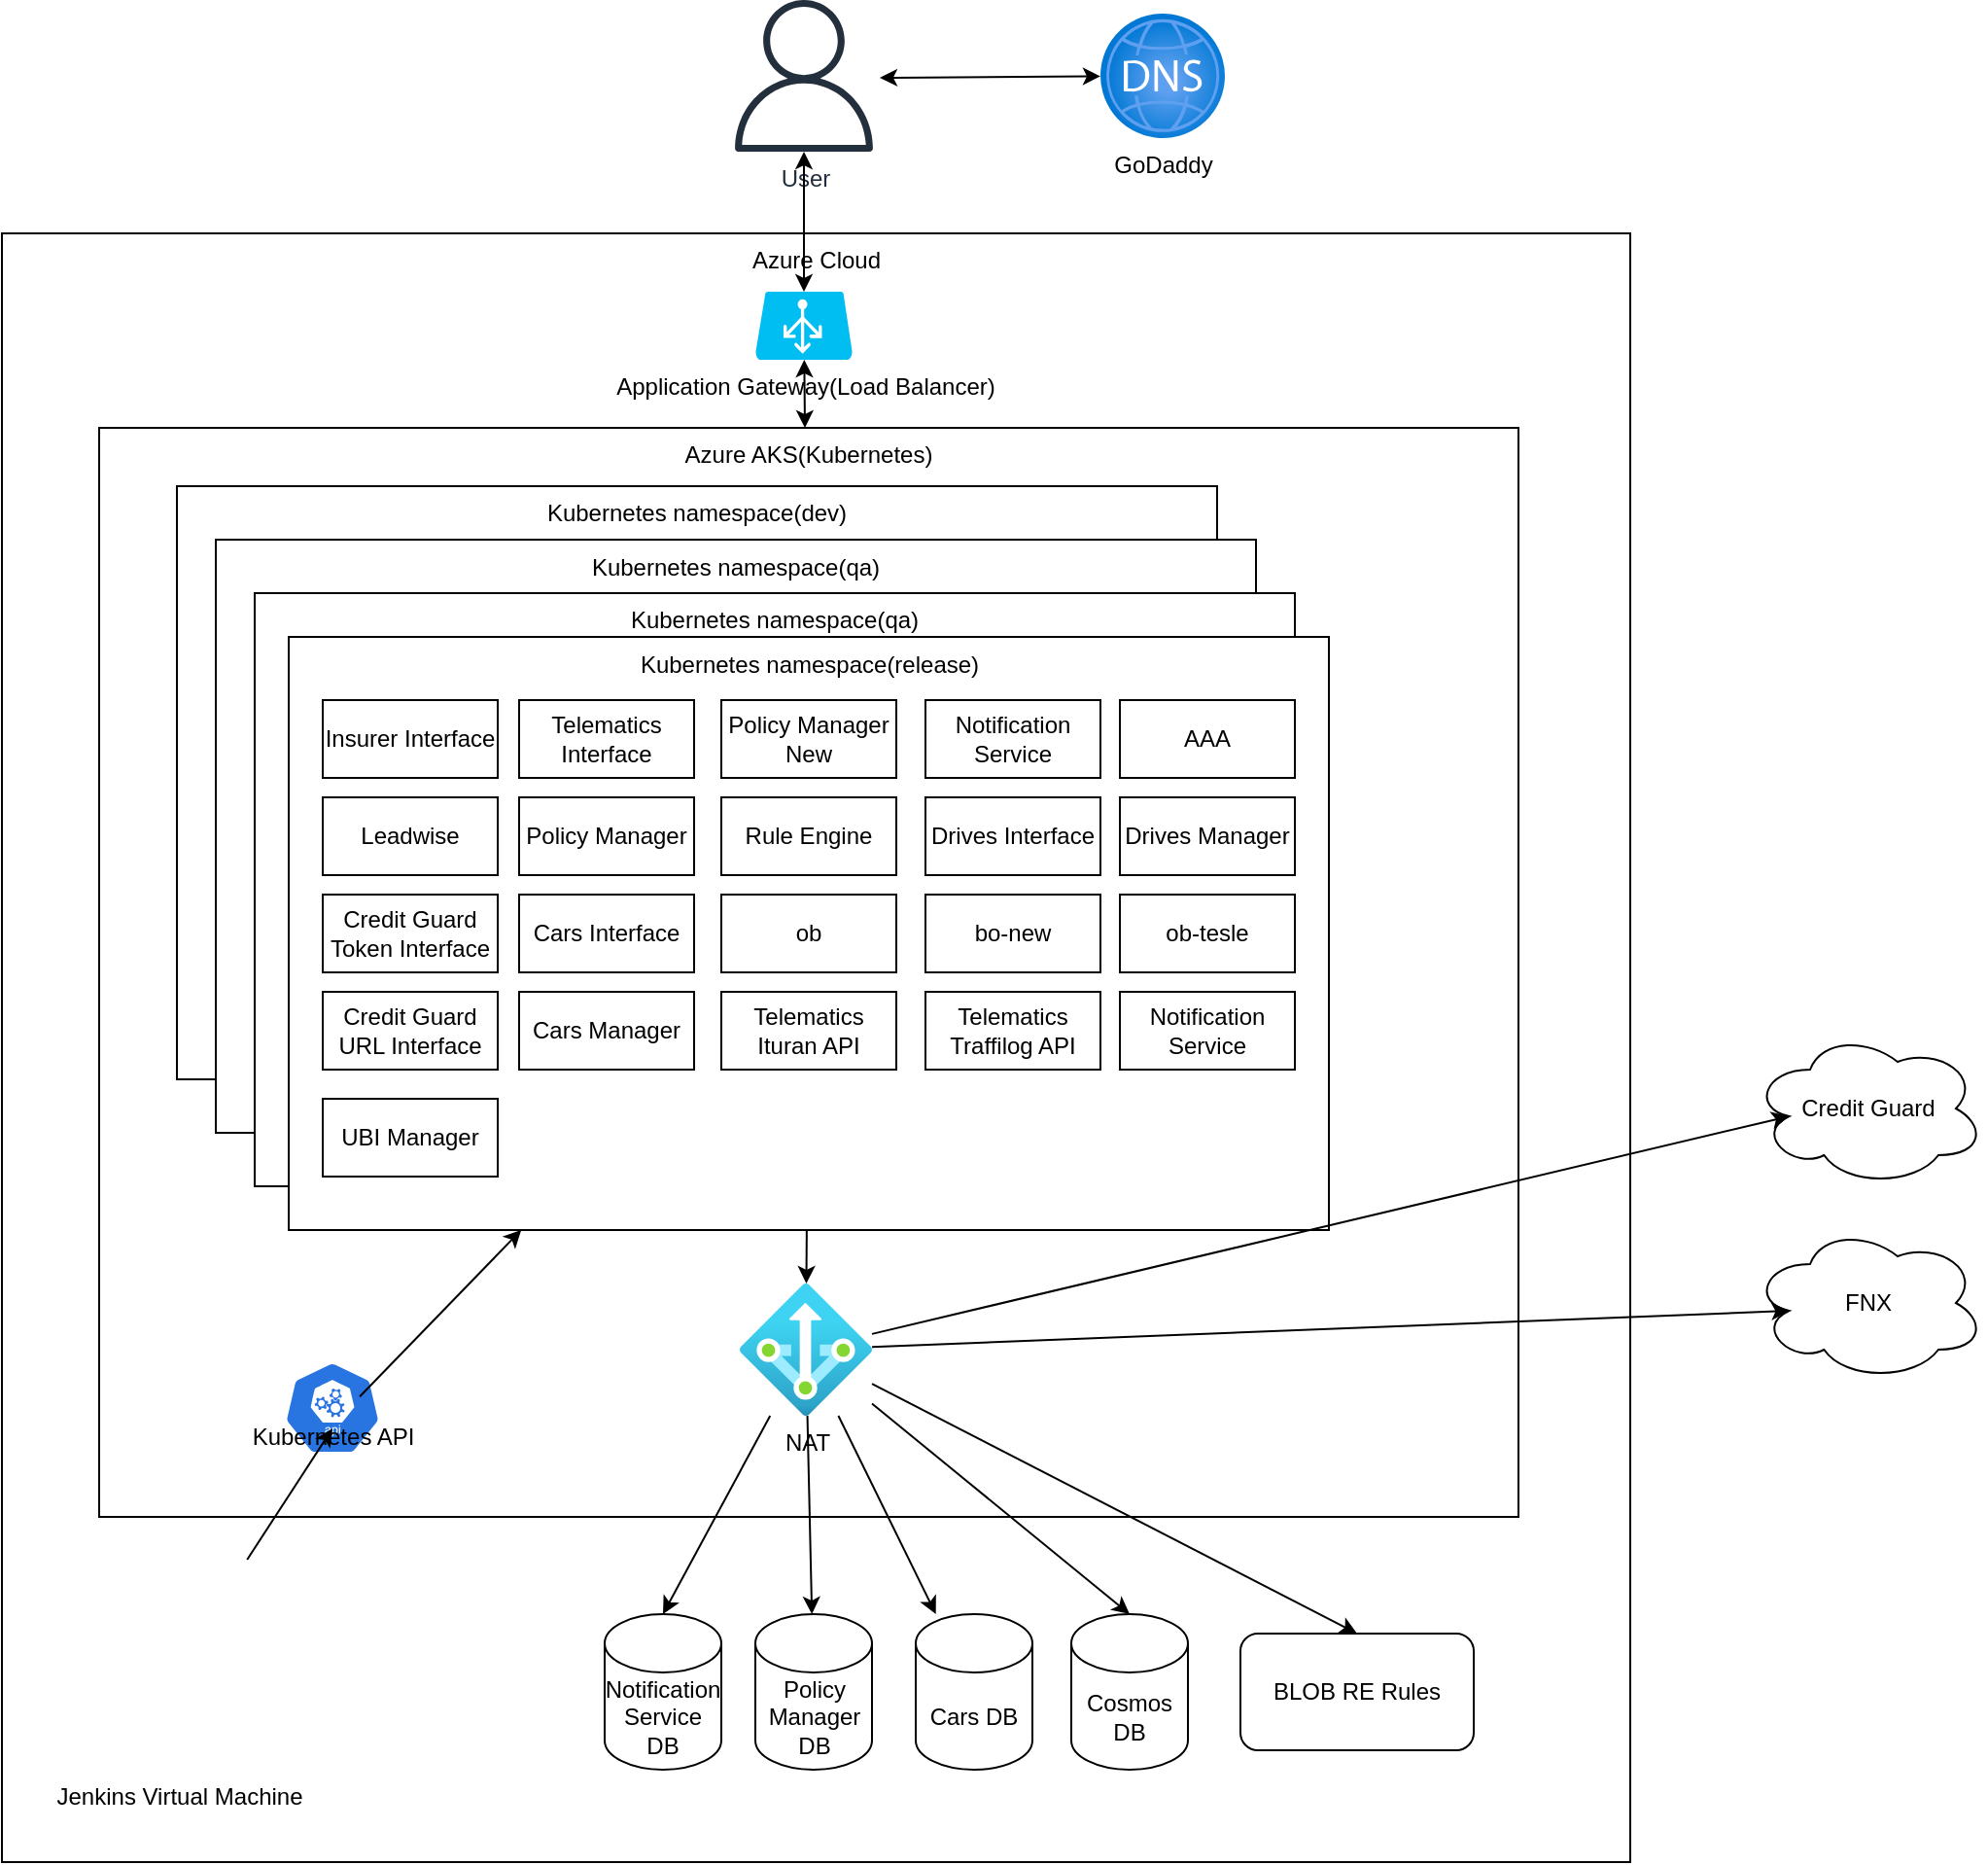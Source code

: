 <mxfile version="17.2.4" type="github">
  <diagram id="-ynK3dG4SO02AhNLkPNo" name="Page-1">
    <mxGraphModel dx="2031" dy="2258" grid="1" gridSize="10" guides="1" tooltips="1" connect="1" arrows="1" fold="1" page="1" pageScale="1" pageWidth="827" pageHeight="1169" math="0" shadow="0">
      <root>
        <mxCell id="0" />
        <mxCell id="1" parent="0" />
        <mxCell id="Zvi5rRcZ6YTApQut40Sa-1" value="User" style="sketch=0;outlineConnect=0;fontColor=#232F3E;gradientColor=none;fillColor=#232F3D;strokeColor=none;dashed=0;verticalLabelPosition=bottom;verticalAlign=top;align=center;html=1;fontSize=12;fontStyle=0;aspect=fixed;pointerEvents=1;shape=mxgraph.aws4.user;" parent="1" vertex="1">
          <mxGeometry x="443.5" y="-20" width="78" height="78" as="geometry" />
        </mxCell>
        <mxCell id="Zvi5rRcZ6YTApQut40Sa-3" value="Azure Cloud" style="whiteSpace=wrap;html=1;aspect=fixed;verticalAlign=top;" parent="1" vertex="1">
          <mxGeometry x="70" y="100" width="837.5" height="837.5" as="geometry" />
        </mxCell>
        <mxCell id="Zvi5rRcZ6YTApQut40Sa-6" value="Application Gateway(Load Balancer)" style="verticalLabelPosition=bottom;html=1;verticalAlign=top;align=center;strokeColor=none;fillColor=#00BEF2;shape=mxgraph.azure.azure_load_balancer;" parent="1" vertex="1">
          <mxGeometry x="457.5" y="130" width="50" height="35" as="geometry" />
        </mxCell>
        <mxCell id="Zvi5rRcZ6YTApQut40Sa-8" value="Azure AKS(Kubernetes)" style="rounded=0;whiteSpace=wrap;html=1;labelBackgroundColor=none;verticalAlign=top;" parent="1" vertex="1">
          <mxGeometry x="120" y="200" width="730" height="560" as="geometry" />
        </mxCell>
        <mxCell id="DPjsktOoGeMWFbLANR4H-5" value="Kubernetes namespace(dev)" style="rounded=0;whiteSpace=wrap;html=1;labelBackgroundColor=none;verticalAlign=top;" vertex="1" parent="1">
          <mxGeometry x="160" y="230" width="535" height="305" as="geometry" />
        </mxCell>
        <mxCell id="DPjsktOoGeMWFbLANR4H-4" value="Kubernetes namespace(qa)" style="rounded=0;whiteSpace=wrap;html=1;labelBackgroundColor=none;verticalAlign=top;" vertex="1" parent="1">
          <mxGeometry x="180" y="257.5" width="535" height="305" as="geometry" />
        </mxCell>
        <mxCell id="DPjsktOoGeMWFbLANR4H-2" value="Kubernetes namespace(qa)" style="rounded=0;whiteSpace=wrap;html=1;labelBackgroundColor=none;verticalAlign=top;" vertex="1" parent="1">
          <mxGeometry x="200" y="285" width="535" height="305" as="geometry" />
        </mxCell>
        <mxCell id="Zvi5rRcZ6YTApQut40Sa-11" value="Kubernetes namespace(release)" style="rounded=0;whiteSpace=wrap;html=1;labelBackgroundColor=none;verticalAlign=top;" parent="1" vertex="1">
          <mxGeometry x="217.5" y="307.5" width="535" height="305" as="geometry" />
        </mxCell>
        <mxCell id="Zvi5rRcZ6YTApQut40Sa-12" value="" style="endArrow=classic;startArrow=classic;html=1;rounded=0;exitX=0.5;exitY=0;exitDx=0;exitDy=0;exitPerimeter=0;" parent="1" source="Zvi5rRcZ6YTApQut40Sa-6" target="Zvi5rRcZ6YTApQut40Sa-1" edge="1">
          <mxGeometry width="50" height="50" relative="1" as="geometry">
            <mxPoint x="415" y="148" as="sourcePoint" />
            <mxPoint x="465" y="98" as="targetPoint" />
          </mxGeometry>
        </mxCell>
        <mxCell id="Zvi5rRcZ6YTApQut40Sa-14" value="" style="endArrow=classic;startArrow=classic;html=1;rounded=0;" parent="1" target="Zvi5rRcZ6YTApQut40Sa-6" edge="1">
          <mxGeometry width="50" height="50" relative="1" as="geometry">
            <mxPoint x="483" y="200" as="sourcePoint" />
            <mxPoint x="315" y="100" as="targetPoint" />
          </mxGeometry>
        </mxCell>
        <mxCell id="Zvi5rRcZ6YTApQut40Sa-15" value="Insurer Interface" style="rounded=0;whiteSpace=wrap;html=1;labelBackgroundColor=none;verticalAlign=middle;" parent="1" vertex="1">
          <mxGeometry x="235" y="340" width="90" height="40" as="geometry" />
        </mxCell>
        <mxCell id="Zvi5rRcZ6YTApQut40Sa-16" value="Leadwise" style="rounded=0;whiteSpace=wrap;html=1;labelBackgroundColor=none;verticalAlign=middle;" parent="1" vertex="1">
          <mxGeometry x="235" y="390" width="90" height="40" as="geometry" />
        </mxCell>
        <mxCell id="Zvi5rRcZ6YTApQut40Sa-17" value="Credit Guard Token Interface" style="rounded=0;whiteSpace=wrap;html=1;labelBackgroundColor=none;verticalAlign=middle;" parent="1" vertex="1">
          <mxGeometry x="235" y="440" width="90" height="40" as="geometry" />
        </mxCell>
        <mxCell id="Zvi5rRcZ6YTApQut40Sa-18" value="Cars Interface" style="rounded=0;whiteSpace=wrap;html=1;labelBackgroundColor=none;verticalAlign=middle;" parent="1" vertex="1">
          <mxGeometry x="336" y="440" width="90" height="40" as="geometry" />
        </mxCell>
        <mxCell id="Zvi5rRcZ6YTApQut40Sa-19" value="Telematics Interface" style="rounded=0;whiteSpace=wrap;html=1;labelBackgroundColor=none;verticalAlign=middle;" parent="1" vertex="1">
          <mxGeometry x="336" y="340" width="90" height="40" as="geometry" />
        </mxCell>
        <mxCell id="Zvi5rRcZ6YTApQut40Sa-20" value="Policy Manager" style="rounded=0;whiteSpace=wrap;html=1;labelBackgroundColor=none;verticalAlign=middle;" parent="1" vertex="1">
          <mxGeometry x="336" y="390" width="90" height="40" as="geometry" />
        </mxCell>
        <mxCell id="Zvi5rRcZ6YTApQut40Sa-21" value="Rule Engine" style="rounded=0;whiteSpace=wrap;html=1;labelBackgroundColor=none;verticalAlign=middle;" parent="1" vertex="1">
          <mxGeometry x="440" y="390" width="90" height="40" as="geometry" />
        </mxCell>
        <mxCell id="Zvi5rRcZ6YTApQut40Sa-22" value="ob" style="rounded=0;whiteSpace=wrap;html=1;labelBackgroundColor=none;verticalAlign=middle;" parent="1" vertex="1">
          <mxGeometry x="440" y="440" width="90" height="40" as="geometry" />
        </mxCell>
        <mxCell id="Zvi5rRcZ6YTApQut40Sa-23" value="Policy Manager New" style="rounded=0;whiteSpace=wrap;html=1;labelBackgroundColor=none;verticalAlign=middle;" parent="1" vertex="1">
          <mxGeometry x="440" y="340" width="90" height="40" as="geometry" />
        </mxCell>
        <mxCell id="Zvi5rRcZ6YTApQut40Sa-24" value="Notification Service" style="rounded=0;whiteSpace=wrap;html=1;labelBackgroundColor=none;verticalAlign=middle;" parent="1" vertex="1">
          <mxGeometry x="545" y="340" width="90" height="40" as="geometry" />
        </mxCell>
        <mxCell id="Zvi5rRcZ6YTApQut40Sa-25" value="Drives Interface" style="rounded=0;whiteSpace=wrap;html=1;labelBackgroundColor=none;verticalAlign=middle;" parent="1" vertex="1">
          <mxGeometry x="545" y="390" width="90" height="40" as="geometry" />
        </mxCell>
        <mxCell id="Zvi5rRcZ6YTApQut40Sa-26" value="bo-new" style="rounded=0;whiteSpace=wrap;html=1;labelBackgroundColor=none;verticalAlign=middle;" parent="1" vertex="1">
          <mxGeometry x="545" y="440" width="90" height="40" as="geometry" />
        </mxCell>
        <mxCell id="Zvi5rRcZ6YTApQut40Sa-28" value="Credit Guard URL Interface" style="rounded=0;whiteSpace=wrap;html=1;labelBackgroundColor=none;verticalAlign=middle;" parent="1" vertex="1">
          <mxGeometry x="235" y="490" width="90" height="40" as="geometry" />
        </mxCell>
        <mxCell id="Zvi5rRcZ6YTApQut40Sa-29" value="Cars Manager" style="rounded=0;whiteSpace=wrap;html=1;labelBackgroundColor=none;verticalAlign=middle;" parent="1" vertex="1">
          <mxGeometry x="336" y="490" width="90" height="40" as="geometry" />
        </mxCell>
        <mxCell id="Zvi5rRcZ6YTApQut40Sa-30" value="Telematics Ituran API" style="rounded=0;whiteSpace=wrap;html=1;labelBackgroundColor=none;verticalAlign=middle;" parent="1" vertex="1">
          <mxGeometry x="440" y="490" width="90" height="40" as="geometry" />
        </mxCell>
        <mxCell id="Zvi5rRcZ6YTApQut40Sa-32" value="Telematics Traffilog API" style="rounded=0;whiteSpace=wrap;html=1;labelBackgroundColor=none;verticalAlign=middle;" parent="1" vertex="1">
          <mxGeometry x="545" y="490" width="90" height="40" as="geometry" />
        </mxCell>
        <mxCell id="Zvi5rRcZ6YTApQut40Sa-33" value="AAA" style="rounded=0;whiteSpace=wrap;html=1;labelBackgroundColor=none;verticalAlign=middle;" parent="1" vertex="1">
          <mxGeometry x="645" y="340" width="90" height="40" as="geometry" />
        </mxCell>
        <mxCell id="Zvi5rRcZ6YTApQut40Sa-34" value="Drives Manager" style="rounded=0;whiteSpace=wrap;html=1;labelBackgroundColor=none;verticalAlign=middle;" parent="1" vertex="1">
          <mxGeometry x="645" y="390" width="90" height="40" as="geometry" />
        </mxCell>
        <mxCell id="Zvi5rRcZ6YTApQut40Sa-35" value="ob-tesle" style="rounded=0;whiteSpace=wrap;html=1;labelBackgroundColor=none;verticalAlign=middle;" parent="1" vertex="1">
          <mxGeometry x="645" y="440" width="90" height="40" as="geometry" />
        </mxCell>
        <mxCell id="Zvi5rRcZ6YTApQut40Sa-36" value="Notification Service" style="rounded=0;whiteSpace=wrap;html=1;labelBackgroundColor=none;verticalAlign=middle;" parent="1" vertex="1">
          <mxGeometry x="645" y="490" width="90" height="40" as="geometry" />
        </mxCell>
        <mxCell id="Zvi5rRcZ6YTApQut40Sa-37" value="UBI Manager" style="rounded=0;whiteSpace=wrap;html=1;labelBackgroundColor=none;verticalAlign=middle;" parent="1" vertex="1">
          <mxGeometry x="235" y="545" width="90" height="40" as="geometry" />
        </mxCell>
        <mxCell id="Zvi5rRcZ6YTApQut40Sa-38" value="FNX" style="ellipse;shape=cloud;whiteSpace=wrap;html=1;labelBackgroundColor=none;verticalAlign=middle;" parent="1" vertex="1">
          <mxGeometry x="970" y="610" width="120" height="80" as="geometry" />
        </mxCell>
        <mxCell id="Zvi5rRcZ6YTApQut40Sa-39" value="Credit Guard" style="ellipse;shape=cloud;whiteSpace=wrap;html=1;labelBackgroundColor=none;verticalAlign=middle;" parent="1" vertex="1">
          <mxGeometry x="970" y="510" width="120" height="80" as="geometry" />
        </mxCell>
        <mxCell id="Zvi5rRcZ6YTApQut40Sa-44" value="NAT&lt;br&gt;" style="aspect=fixed;html=1;points=[];align=center;image;fontSize=12;image=img/lib/azure2/networking/NAT.svg;labelBackgroundColor=none;" parent="1" vertex="1">
          <mxGeometry x="449.5" y="640" width="68" height="68" as="geometry" />
        </mxCell>
        <mxCell id="Zvi5rRcZ6YTApQut40Sa-45" value="" style="endArrow=classic;html=1;rounded=0;" parent="1" source="Zvi5rRcZ6YTApQut40Sa-11" target="Zvi5rRcZ6YTApQut40Sa-44" edge="1">
          <mxGeometry width="50" height="50" relative="1" as="geometry">
            <mxPoint x="520" y="530" as="sourcePoint" />
            <mxPoint x="570" y="480" as="targetPoint" />
          </mxGeometry>
        </mxCell>
        <mxCell id="Zvi5rRcZ6YTApQut40Sa-46" value="" style="endArrow=classic;html=1;rounded=0;entryX=0.16;entryY=0.55;entryDx=0;entryDy=0;entryPerimeter=0;" parent="1" source="Zvi5rRcZ6YTApQut40Sa-44" target="Zvi5rRcZ6YTApQut40Sa-39" edge="1">
          <mxGeometry width="50" height="50" relative="1" as="geometry">
            <mxPoint x="520" y="530" as="sourcePoint" />
            <mxPoint x="570" y="480" as="targetPoint" />
          </mxGeometry>
        </mxCell>
        <mxCell id="Zvi5rRcZ6YTApQut40Sa-47" value="" style="endArrow=classic;html=1;rounded=0;entryX=0.16;entryY=0.55;entryDx=0;entryDy=0;entryPerimeter=0;" parent="1" source="Zvi5rRcZ6YTApQut40Sa-44" target="Zvi5rRcZ6YTApQut40Sa-38" edge="1">
          <mxGeometry width="50" height="50" relative="1" as="geometry">
            <mxPoint x="520" y="530" as="sourcePoint" />
            <mxPoint x="1010" y="500" as="targetPoint" />
          </mxGeometry>
        </mxCell>
        <mxCell id="Zvi5rRcZ6YTApQut40Sa-48" value="Notification Service DB" style="shape=cylinder3;whiteSpace=wrap;html=1;boundedLbl=1;backgroundOutline=1;size=15;labelBackgroundColor=none;verticalAlign=middle;" parent="1" vertex="1">
          <mxGeometry x="380" y="810" width="60" height="80" as="geometry" />
        </mxCell>
        <mxCell id="Zvi5rRcZ6YTApQut40Sa-49" value="Policy Manager DB" style="shape=cylinder3;whiteSpace=wrap;html=1;boundedLbl=1;backgroundOutline=1;size=15;labelBackgroundColor=none;verticalAlign=middle;" parent="1" vertex="1">
          <mxGeometry x="457.5" y="810" width="60" height="80" as="geometry" />
        </mxCell>
        <mxCell id="Zvi5rRcZ6YTApQut40Sa-50" value="Cars DB" style="shape=cylinder3;whiteSpace=wrap;html=1;boundedLbl=1;backgroundOutline=1;size=15;labelBackgroundColor=none;verticalAlign=middle;" parent="1" vertex="1">
          <mxGeometry x="540" y="810" width="60" height="80" as="geometry" />
        </mxCell>
        <mxCell id="Zvi5rRcZ6YTApQut40Sa-51" value="Cosmos DB" style="shape=cylinder3;whiteSpace=wrap;html=1;boundedLbl=1;backgroundOutline=1;size=15;labelBackgroundColor=none;verticalAlign=middle;" parent="1" vertex="1">
          <mxGeometry x="620" y="810" width="60" height="80" as="geometry" />
        </mxCell>
        <mxCell id="Zvi5rRcZ6YTApQut40Sa-52" value="BLOB RE Rules" style="rounded=1;whiteSpace=wrap;html=1;labelBackgroundColor=none;verticalAlign=middle;" parent="1" vertex="1">
          <mxGeometry x="707" y="820" width="120" height="60" as="geometry" />
        </mxCell>
        <mxCell id="Zvi5rRcZ6YTApQut40Sa-53" value="Kubernetes API" style="sketch=0;html=1;dashed=0;whitespace=wrap;fillColor=#2875E2;strokeColor=#ffffff;points=[[0.005,0.63,0],[0.1,0.2,0],[0.9,0.2,0],[0.5,0,0],[0.995,0.63,0],[0.72,0.99,0],[0.5,1,0],[0.28,0.99,0]];shape=mxgraph.kubernetes.icon;prIcon=api;labelBackgroundColor=none;verticalAlign=bottom;" parent="1" vertex="1">
          <mxGeometry x="215" y="680" width="50" height="48" as="geometry" />
        </mxCell>
        <mxCell id="Zvi5rRcZ6YTApQut40Sa-54" value="" style="endArrow=classic;html=1;rounded=0;entryX=0.5;entryY=0;entryDx=0;entryDy=0;entryPerimeter=0;" parent="1" source="Zvi5rRcZ6YTApQut40Sa-44" target="Zvi5rRcZ6YTApQut40Sa-48" edge="1">
          <mxGeometry width="50" height="50" relative="1" as="geometry">
            <mxPoint x="460" y="800" as="sourcePoint" />
            <mxPoint x="510" y="750" as="targetPoint" />
          </mxGeometry>
        </mxCell>
        <mxCell id="Zvi5rRcZ6YTApQut40Sa-56" value="" style="endArrow=classic;html=1;rounded=0;" parent="1" source="Zvi5rRcZ6YTApQut40Sa-44" target="Zvi5rRcZ6YTApQut40Sa-49" edge="1">
          <mxGeometry width="50" height="50" relative="1" as="geometry">
            <mxPoint x="150" y="870" as="sourcePoint" />
            <mxPoint x="200" y="820" as="targetPoint" />
          </mxGeometry>
        </mxCell>
        <mxCell id="Zvi5rRcZ6YTApQut40Sa-57" value="" style="endArrow=classic;html=1;rounded=0;" parent="1" source="Zvi5rRcZ6YTApQut40Sa-44" target="Zvi5rRcZ6YTApQut40Sa-50" edge="1">
          <mxGeometry width="50" height="50" relative="1" as="geometry">
            <mxPoint x="493.59" y="738.0" as="sourcePoint" />
            <mxPoint x="496.218" y="820" as="targetPoint" />
          </mxGeometry>
        </mxCell>
        <mxCell id="Zvi5rRcZ6YTApQut40Sa-58" value="" style="endArrow=classic;html=1;rounded=0;entryX=0.5;entryY=0;entryDx=0;entryDy=0;entryPerimeter=0;" parent="1" source="Zvi5rRcZ6YTApQut40Sa-44" target="Zvi5rRcZ6YTApQut40Sa-51" edge="1">
          <mxGeometry width="50" height="50" relative="1" as="geometry">
            <mxPoint x="503.59" y="748.0" as="sourcePoint" />
            <mxPoint x="506.218" y="830" as="targetPoint" />
          </mxGeometry>
        </mxCell>
        <mxCell id="Zvi5rRcZ6YTApQut40Sa-59" value="" style="endArrow=classic;html=1;rounded=0;entryX=0.5;entryY=0;entryDx=0;entryDy=0;" parent="1" source="Zvi5rRcZ6YTApQut40Sa-44" target="Zvi5rRcZ6YTApQut40Sa-52" edge="1">
          <mxGeometry width="50" height="50" relative="1" as="geometry">
            <mxPoint x="513.59" y="758.0" as="sourcePoint" />
            <mxPoint x="516.218" y="840" as="targetPoint" />
          </mxGeometry>
        </mxCell>
        <mxCell id="Zvi5rRcZ6YTApQut40Sa-60" value="Jenkins Virtual Machine" style="shape=image;html=1;verticalAlign=top;verticalLabelPosition=bottom;labelBackgroundColor=#ffffff;imageAspect=0;aspect=fixed;image=https://cdn0.iconfinder.com/data/icons/font-awesome-brands-vol-1/512/jenkins-128.png" parent="1" vertex="1">
          <mxGeometry x="107" y="782" width="108" height="108" as="geometry" />
        </mxCell>
        <mxCell id="Zvi5rRcZ6YTApQut40Sa-61" value="" style="endArrow=classic;html=1;rounded=0;entryX=0.499;entryY=0.721;entryDx=0;entryDy=0;entryPerimeter=0;" parent="1" source="Zvi5rRcZ6YTApQut40Sa-60" target="Zvi5rRcZ6YTApQut40Sa-53" edge="1">
          <mxGeometry width="50" height="50" relative="1" as="geometry">
            <mxPoint x="240" y="820" as="sourcePoint" />
            <mxPoint x="290" y="770" as="targetPoint" />
          </mxGeometry>
        </mxCell>
        <mxCell id="Zvi5rRcZ6YTApQut40Sa-62" value="" style="endArrow=classic;html=1;rounded=0;exitX=0.781;exitY=0.377;exitDx=0;exitDy=0;exitPerimeter=0;" parent="1" source="Zvi5rRcZ6YTApQut40Sa-53" target="Zvi5rRcZ6YTApQut40Sa-11" edge="1">
          <mxGeometry width="50" height="50" relative="1" as="geometry">
            <mxPoint x="240" y="680" as="sourcePoint" />
            <mxPoint x="290" y="630" as="targetPoint" />
          </mxGeometry>
        </mxCell>
        <mxCell id="DPjsktOoGeMWFbLANR4H-7" value="GoDaddy" style="aspect=fixed;html=1;points=[];align=center;image;fontSize=12;image=img/lib/azure2/networking/DNS_Zones.svg;" vertex="1" parent="1">
          <mxGeometry x="635" y="-13" width="64" height="64" as="geometry" />
        </mxCell>
        <mxCell id="DPjsktOoGeMWFbLANR4H-8" value="" style="endArrow=classic;startArrow=classic;html=1;rounded=0;" edge="1" parent="1" target="DPjsktOoGeMWFbLANR4H-7">
          <mxGeometry width="50" height="50" relative="1" as="geometry">
            <mxPoint x="521.5" y="20" as="sourcePoint" />
            <mxPoint x="571.5" y="-30" as="targetPoint" />
          </mxGeometry>
        </mxCell>
      </root>
    </mxGraphModel>
  </diagram>
</mxfile>
